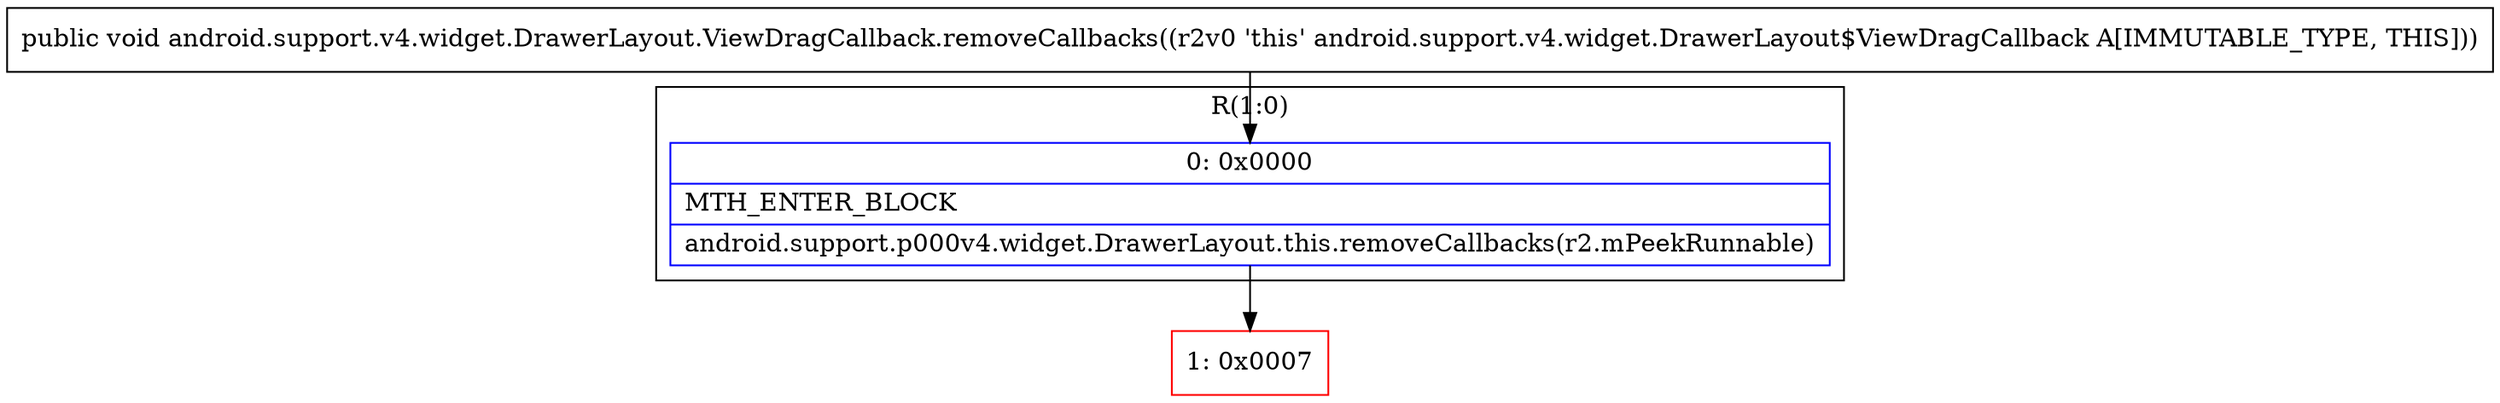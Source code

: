 digraph "CFG forandroid.support.v4.widget.DrawerLayout.ViewDragCallback.removeCallbacks()V" {
subgraph cluster_Region_1844825137 {
label = "R(1:0)";
node [shape=record,color=blue];
Node_0 [shape=record,label="{0\:\ 0x0000|MTH_ENTER_BLOCK\l|android.support.p000v4.widget.DrawerLayout.this.removeCallbacks(r2.mPeekRunnable)\l}"];
}
Node_1 [shape=record,color=red,label="{1\:\ 0x0007}"];
MethodNode[shape=record,label="{public void android.support.v4.widget.DrawerLayout.ViewDragCallback.removeCallbacks((r2v0 'this' android.support.v4.widget.DrawerLayout$ViewDragCallback A[IMMUTABLE_TYPE, THIS])) }"];
MethodNode -> Node_0;
Node_0 -> Node_1;
}

